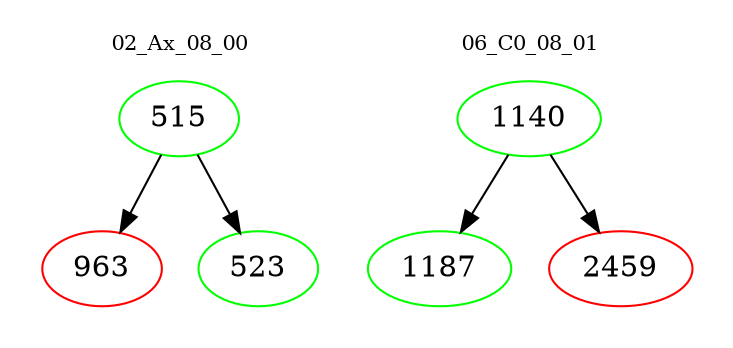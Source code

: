 digraph{
subgraph cluster_0 {
color = white
label = "02_Ax_08_00";
fontsize=10;
T0_515 [label="515", color="green"]
T0_515 -> T0_963 [color="black"]
T0_963 [label="963", color="red"]
T0_515 -> T0_523 [color="black"]
T0_523 [label="523", color="green"]
}
subgraph cluster_1 {
color = white
label = "06_C0_08_01";
fontsize=10;
T1_1140 [label="1140", color="green"]
T1_1140 -> T1_1187 [color="black"]
T1_1187 [label="1187", color="green"]
T1_1140 -> T1_2459 [color="black"]
T1_2459 [label="2459", color="red"]
}
}
